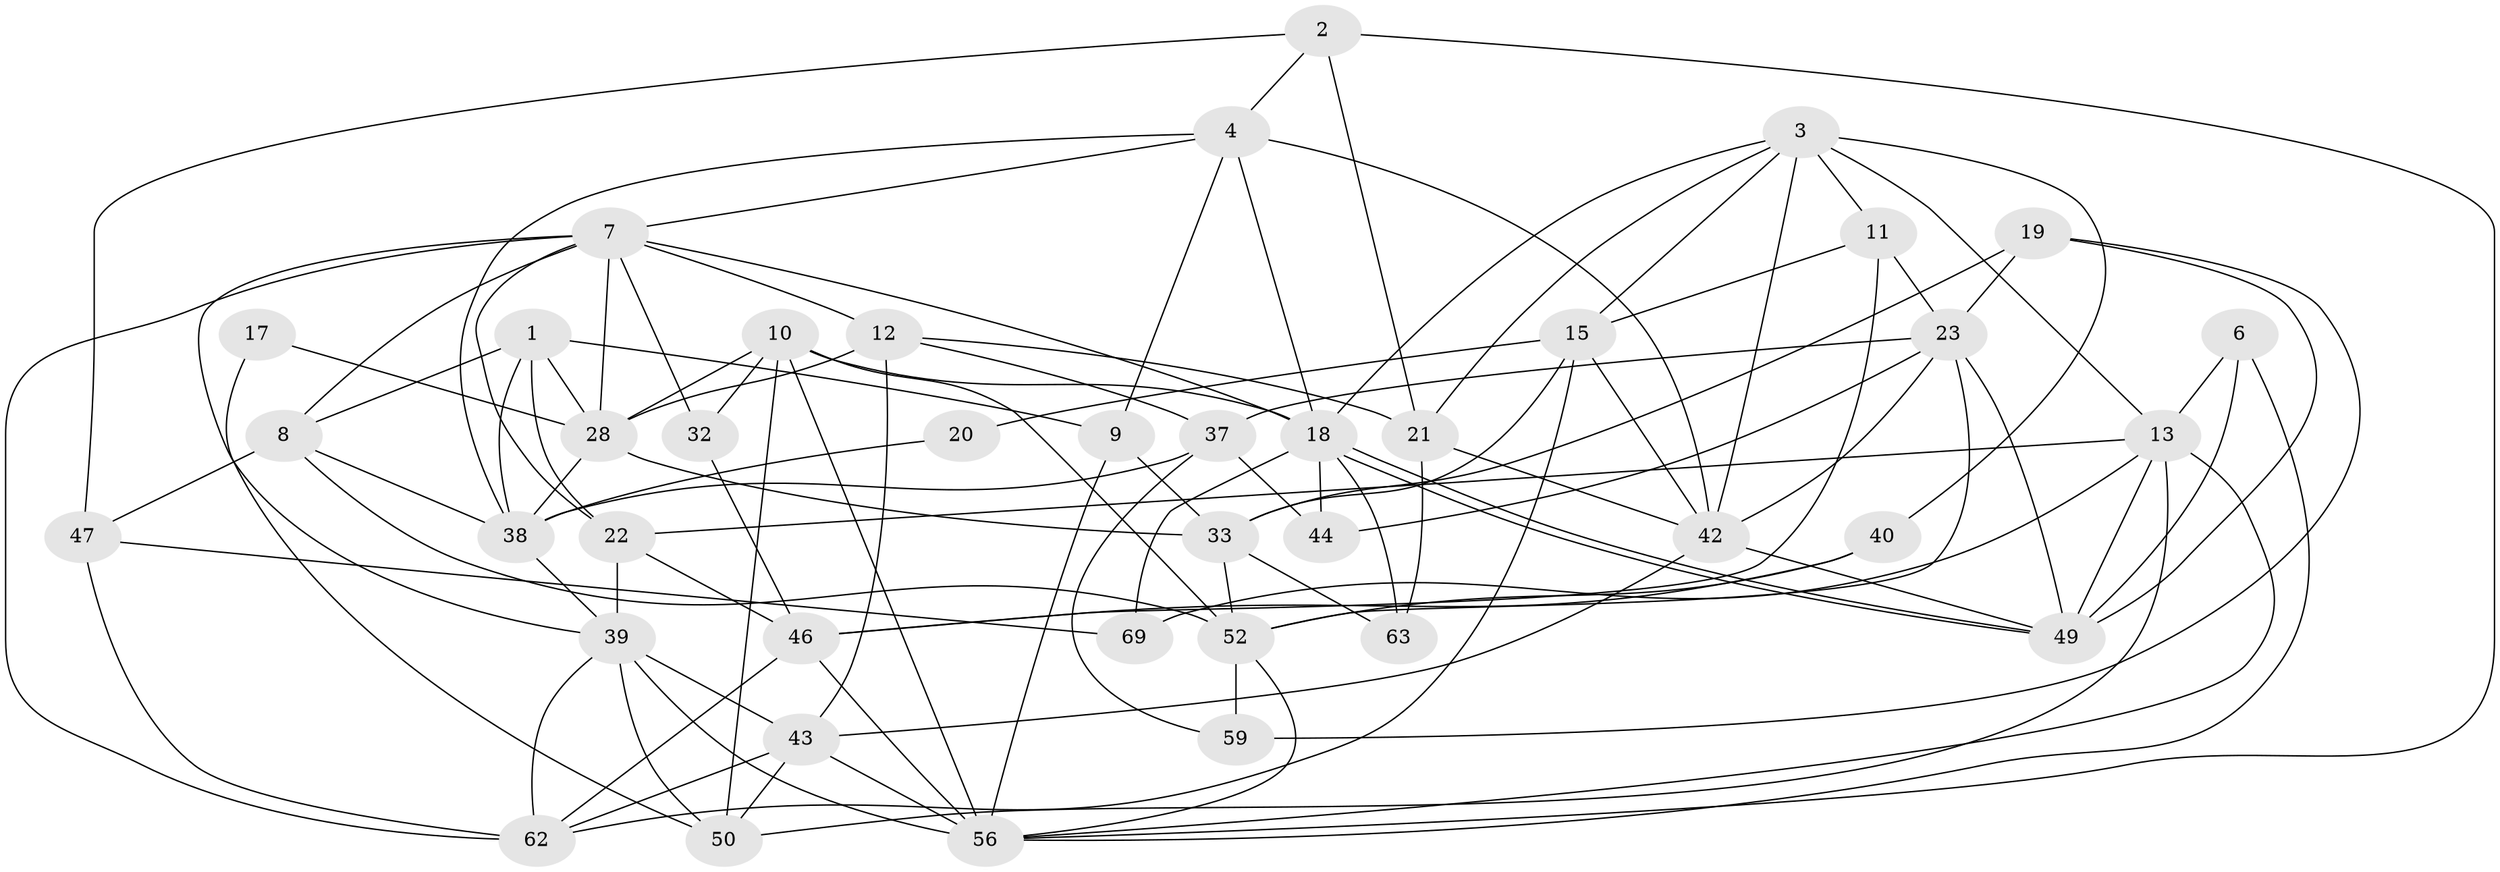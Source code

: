 // original degree distribution, {3: 0.2463768115942029, 4: 0.30434782608695654, 5: 0.14492753623188406, 8: 0.014492753623188406, 2: 0.14492753623188406, 6: 0.10144927536231885, 7: 0.043478260869565216}
// Generated by graph-tools (version 1.1) at 2025/11/02/27/25 16:11:21]
// undirected, 40 vertices, 106 edges
graph export_dot {
graph [start="1"]
  node [color=gray90,style=filled];
  1 [super="+29"];
  2 [super="+14"];
  3 [super="+16"];
  4 [super="+5"];
  6 [super="+41"];
  7 [super="+27"];
  8 [super="+24"];
  9 [super="+65"];
  10 [super="+48"];
  11;
  12 [super="+45"];
  13 [super="+61"];
  15 [super="+35"];
  17;
  18 [super="+30"];
  19 [super="+25"];
  20;
  21 [super="+34"];
  22 [super="+26"];
  23 [super="+36"];
  28 [super="+31"];
  32 [super="+51"];
  33;
  37 [super="+68"];
  38 [super="+53"];
  39 [super="+64"];
  40;
  42 [super="+55"];
  43;
  44;
  46 [super="+66"];
  47 [super="+60"];
  49;
  50 [super="+54"];
  52 [super="+57"];
  56 [super="+58"];
  59;
  62 [super="+67"];
  63;
  69;
  1 -- 28;
  1 -- 38;
  1 -- 8;
  1 -- 22;
  1 -- 9;
  2 -- 21;
  2 -- 47;
  2 -- 56;
  2 -- 4;
  3 -- 18;
  3 -- 11;
  3 -- 13;
  3 -- 40;
  3 -- 42;
  3 -- 15;
  3 -- 21;
  4 -- 38;
  4 -- 7;
  4 -- 18;
  4 -- 9;
  4 -- 42;
  6 -- 56;
  6 -- 13;
  6 -- 49;
  7 -- 18;
  7 -- 12;
  7 -- 28;
  7 -- 62;
  7 -- 22;
  7 -- 32;
  7 -- 39;
  7 -- 8;
  8 -- 38;
  8 -- 52 [weight=2];
  8 -- 47;
  9 -- 33;
  9 -- 56;
  10 -- 52;
  10 -- 18;
  10 -- 32;
  10 -- 56;
  10 -- 28;
  10 -- 50;
  11 -- 46;
  11 -- 23;
  11 -- 15;
  12 -- 37;
  12 -- 21;
  12 -- 43;
  12 -- 28;
  13 -- 22;
  13 -- 56;
  13 -- 69;
  13 -- 49;
  13 -- 50;
  15 -- 62;
  15 -- 42;
  15 -- 33;
  15 -- 20;
  17 -- 28;
  17 -- 50;
  18 -- 49;
  18 -- 49;
  18 -- 69;
  18 -- 44;
  18 -- 63;
  19 -- 23;
  19 -- 33;
  19 -- 59;
  19 -- 49;
  20 -- 38;
  21 -- 63;
  21 -- 42;
  22 -- 39 [weight=2];
  22 -- 46;
  23 -- 44;
  23 -- 49;
  23 -- 52;
  23 -- 37;
  23 -- 42;
  28 -- 33;
  28 -- 38;
  32 -- 46;
  33 -- 52;
  33 -- 63;
  37 -- 44;
  37 -- 59;
  37 -- 38;
  38 -- 39;
  39 -- 50;
  39 -- 43;
  39 -- 62;
  39 -- 56;
  40 -- 46;
  40 -- 52;
  42 -- 43;
  42 -- 49;
  43 -- 56;
  43 -- 62;
  43 -- 50;
  46 -- 56;
  46 -- 62;
  47 -- 69;
  47 -- 62;
  52 -- 56;
  52 -- 59;
}
